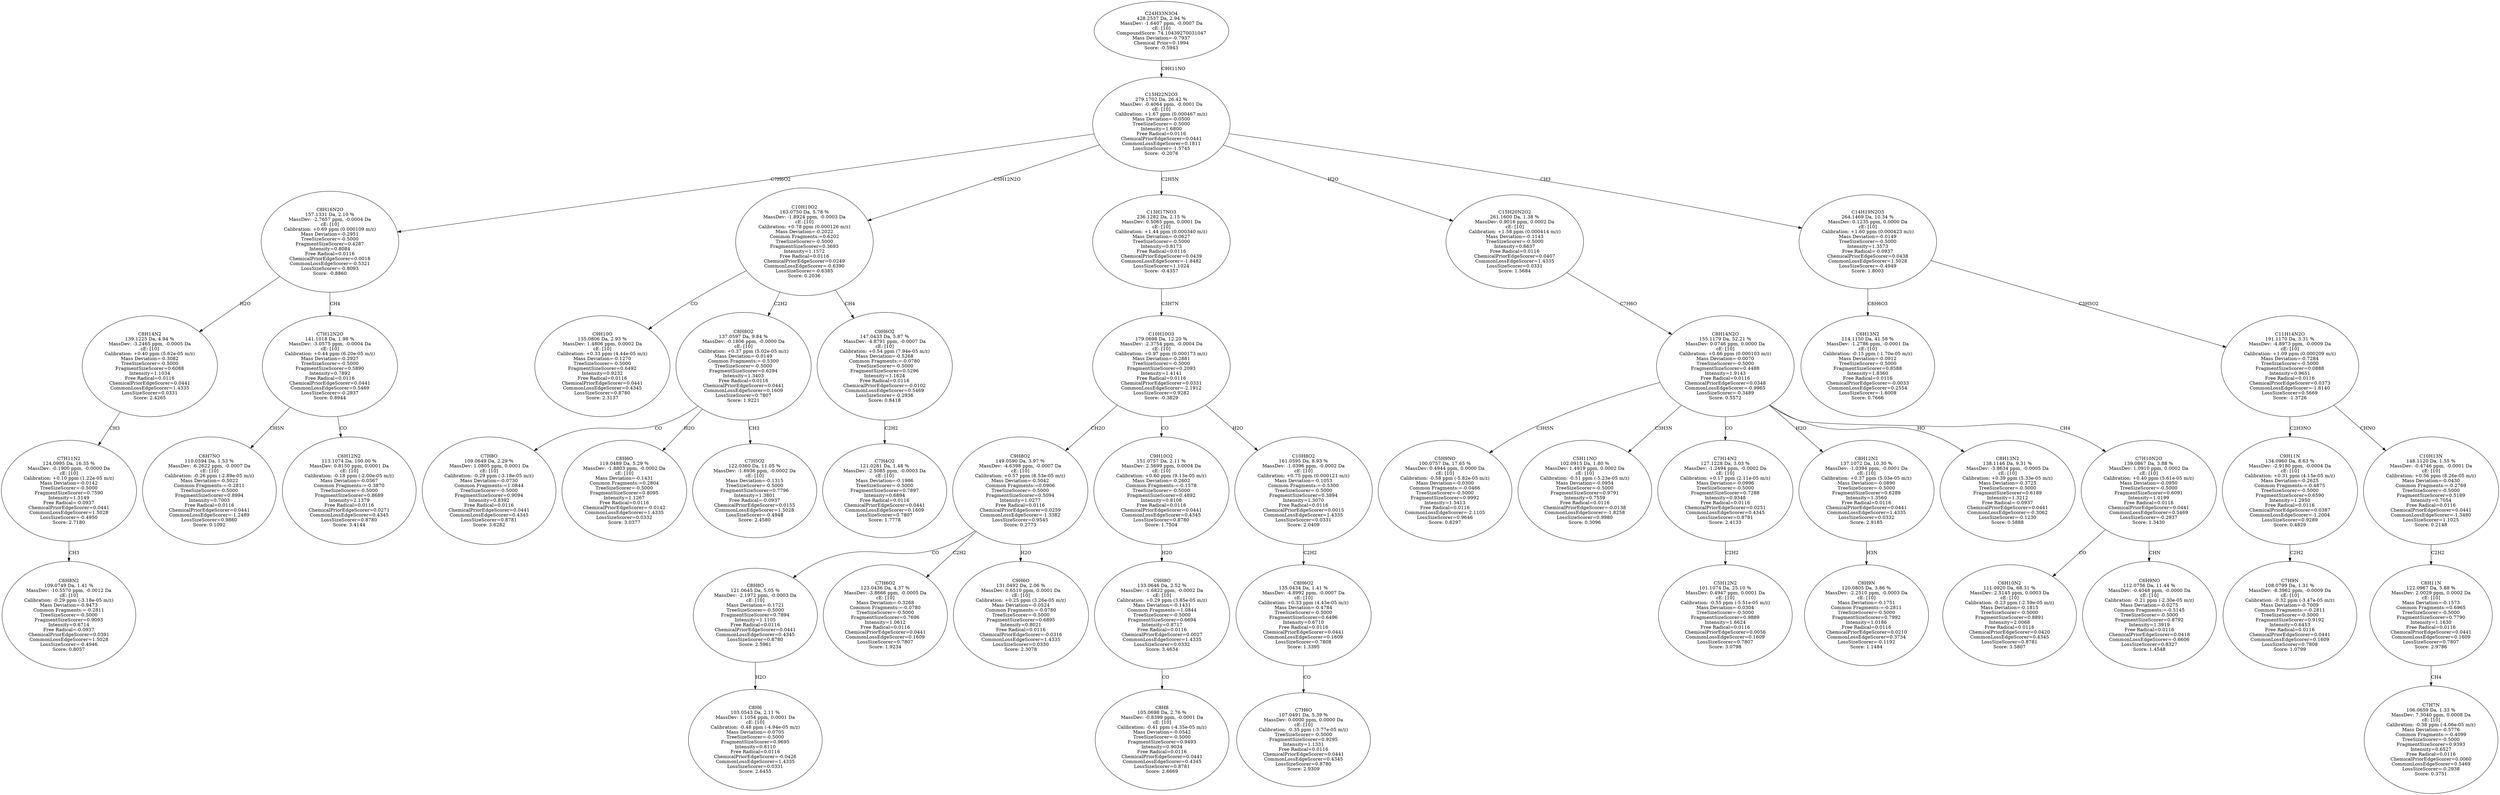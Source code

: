 strict digraph {
v1 [label="C6H8N2\n109.0749 Da, 1.41 %\nMassDev: -10.5570 ppm, -0.0012 Da\ncE: [10]\nCalibration: -0.29 ppm (-3.18e-05 m/z)\nMass Deviation=-0.9473\nCommon Fragments:=-0.2811\nTreeSizeScorer=-0.5000\nFragmentSizeScorer=0.9093\nIntensity=0.6714\nFree Radical=-0.0937\nChemicalPriorEdgeScorer=0.0391\nCommonLossEdgeScorer=1.5028\nLossSizeScorer=-0.4946\nScore: 0.8057"];
v2 [label="C7H11N2\n124.0995 Da, 16.35 %\nMassDev: -0.1900 ppm, -0.0000 Da\ncE: [10]\nCalibration: +0.10 ppm (1.22e-05 m/z)\nMass Deviation=-0.0142\nTreeSizeScorer=-0.5000\nFragmentSizeScorer=0.7590\nIntensity=1.5149\nFree Radical=-0.0937\nChemicalPriorEdgeScorer=0.0441\nCommonLossEdgeScorer=1.5028\nLossSizeScorer=-0.4950\nScore: 2.7180"];
v3 [label="C8H14N2\n139.1225 Da, 4.94 %\nMassDev: -3.2465 ppm, -0.0005 Da\ncE: [10]\nCalibration: +0.40 ppm (5.62e-05 m/z)\nMass Deviation=-0.3082\nTreeSizeScorer=-0.5000\nFragmentSizeScorer=0.6088\nIntensity=1.1034\nFree Radical=0.0116\nChemicalPriorEdgeScorer=0.0441\nCommonLossEdgeScorer=1.4335\nLossSizeScorer=0.0331\nScore: 2.4265"];
v4 [label="C6H7NO\n110.0594 Da, 1.53 %\nMassDev: -6.2622 ppm, -0.0007 Da\ncE: [10]\nCalibration: -0.26 ppm (-2.89e-05 m/z)\nMass Deviation=-0.5022\nCommon Fragments:=-0.2811\nTreeSizeScorer=-0.5000\nFragmentSizeScorer=0.8994\nIntensity=0.7003\nFree Radical=0.0116\nChemicalPriorEdgeScorer=0.0441\nCommonLossEdgeScorer=-1.2489\nLossSizeScorer=0.9860\nScore: 0.1092"];
v5 [label="C6H12N2\n113.1074 Da, 100.00 %\nMassDev: 0.8150 ppm, 0.0001 Da\ncE: [10]\nCalibration: -0.18 ppm (-2.00e-05 m/z)\nMass Deviation=-0.0567\nCommon Fragments:=-0.3870\nTreeSizeScorer=-0.5000\nFragmentSizeScorer=0.8689\nIntensity=2.1379\nFree Radical=0.0116\nChemicalPriorEdgeScorer=0.0271\nCommonLossEdgeScorer=0.4345\nLossSizeScorer=0.8780\nScore: 3.4144"];
v6 [label="C7H12N2O\n141.1018 Da, 1.98 %\nMassDev: -3.0575 ppm, -0.0004 Da\ncE: [10]\nCalibration: +0.44 ppm (6.20e-05 m/z)\nMass Deviation=-0.2927\nTreeSizeScorer=-0.5000\nFragmentSizeScorer=0.5890\nIntensity=0.7892\nFree Radical=0.0116\nChemicalPriorEdgeScorer=0.0441\nCommonLossEdgeScorer=0.5469\nLossSizeScorer=-0.2937\nScore: 0.8944"];
v7 [label="C8H16N2O\n157.1331 Da, 2.10 %\nMassDev: -2.7657 ppm, -0.0004 Da\ncE: [10]\nCalibration: +0.69 ppm (0.000109 m/z)\nMass Deviation=-0.2951\nTreeSizeScorer=-0.5000\nFragmentSizeScorer=0.4287\nIntensity=0.8084\nFree Radical=0.0116\nChemicalPriorEdgeScorer=0.0018\nCommonLossEdgeScorer=-0.5321\nLossSizeScorer=-0.8093\nScore: -0.8860"];
v8 [label="C9H10O\n135.0806 Da, 2.93 %\nMassDev: 1.4806 ppm, 0.0002 Da\ncE: [10]\nCalibration: +0.33 ppm (4.44e-05 m/z)\nMass Deviation=-0.1270\nTreeSizeScorer=-0.5000\nFragmentSizeScorer=0.6492\nIntensity=0.9232\nFree Radical=0.0116\nChemicalPriorEdgeScorer=0.0441\nCommonLossEdgeScorer=0.4345\nLossSizeScorer=0.8780\nScore: 2.3137"];
v9 [label="C7H8O\n109.0649 Da, 2.29 %\nMassDev: 1.0805 ppm, 0.0001 Da\ncE: [10]\nCalibration: -0.29 ppm (-3.18e-05 m/z)\nMass Deviation=-0.0730\nCommon Fragments:=1.0844\nTreeSizeScorer=-0.5000\nFragmentSizeScorer=0.9094\nIntensity=0.8392\nFree Radical=0.0116\nChemicalPriorEdgeScorer=0.0441\nCommonLossEdgeScorer=0.4345\nLossSizeScorer=0.8781\nScore: 3.6282"];
v10 [label="C8H6O\n119.0489 Da, 5.29 %\nMassDev: -1.8803 ppm, -0.0002 Da\ncE: [10]\nMass Deviation=-0.1431\nCommon Fragments:=0.2804\nTreeSizeScorer=-0.5000\nFragmentSizeScorer=0.8095\nIntensity=1.1267\nFree Radical=0.0116\nChemicalPriorEdgeScorer=-0.0142\nCommonLossEdgeScorer=1.4335\nLossSizeScorer=0.0332\nScore: 3.0377"];
v11 [label="C7H5O2\n122.0360 Da, 11.05 %\nMassDev: -1.6936 ppm, -0.0002 Da\ncE: [10]\nMass Deviation=-0.1315\nTreeSizeScorer=-0.5000\nFragmentSizeScorer=0.7796\nIntensity=1.3801\nFree Radical=-0.0937\nChemicalPriorEdgeScorer=0.0155\nCommonLossEdgeScorer=1.5028\nLossSizeScorer=-0.4948\nScore: 2.4580"];
v12 [label="C8H8O2\n137.0597 Da, 9.84 %\nMassDev: -0.1806 ppm, -0.0000 Da\ncE: [10]\nCalibration: +0.37 ppm (5.02e-05 m/z)\nMass Deviation=-0.0149\nCommon Fragments:=-0.5300\nTreeSizeScorer=-0.5000\nFragmentSizeScorer=0.6294\nIntensity=1.3403\nFree Radical=0.0116\nChemicalPriorEdgeScorer=0.0441\nCommonLossEdgeScorer=0.1609\nLossSizeScorer=0.7807\nScore: 1.9221"];
v13 [label="C7H4O2\n121.0281 Da, 1.48 %\nMassDev: -2.5085 ppm, -0.0003 Da\ncE: [10]\nMass Deviation=-0.1986\nTreeSizeScorer=-0.5000\nFragmentSizeScorer=0.7897\nIntensity=0.6894\nFree Radical=0.0116\nChemicalPriorEdgeScorer=0.0441\nCommonLossEdgeScorer=0.1609\nLossSizeScorer=0.7807\nScore: 1.7778"];
v14 [label="C9H6O2\n147.0433 Da, 5.87 %\nMassDev: -4.8791 ppm, -0.0007 Da\ncE: [10]\nCalibration: +0.54 ppm (7.94e-05 m/z)\nMass Deviation=-0.5268\nCommon Fragments:=-0.0780\nTreeSizeScorer=-0.5000\nFragmentSizeScorer=0.5296\nIntensity=1.1624\nFree Radical=0.0116\nChemicalPriorEdgeScorer=-0.0102\nCommonLossEdgeScorer=0.5469\nLossSizeScorer=-0.2936\nScore: 0.8418"];
v15 [label="C10H10O2\n163.0750 Da, 5.78 %\nMassDev: -1.8924 ppm, -0.0003 Da\ncE: [10]\nCalibration: +0.78 ppm (0.000126 m/z)\nMass Deviation=-0.2022\nCommon Fragments:=0.6202\nTreeSizeScorer=-0.5000\nFragmentSizeScorer=0.3693\nIntensity=1.1572\nFree Radical=0.0116\nChemicalPriorEdgeScorer=0.0249\nCommonLossEdgeScorer=-0.6390\nLossSizeScorer=-0.6385\nScore: 0.2036"];
v16 [label="C8H6\n103.0543 Da, 2.11 %\nMassDev: 1.1054 ppm, 0.0001 Da\ncE: [10]\nCalibration: -0.48 ppm (-4.94e-05 m/z)\nMass Deviation=-0.0705\nTreeSizeScorer=-0.5000\nFragmentSizeScorer=0.9695\nIntensity=0.8110\nFree Radical=0.0116\nChemicalPriorEdgeScorer=-0.0426\nCommonLossEdgeScorer=1.4335\nLossSizeScorer=0.0331\nScore: 2.6455"];
v17 [label="C8H8O\n121.0645 Da, 5.05 %\nMassDev: -2.1972 ppm, -0.0003 Da\ncE: [10]\nMass Deviation=-0.1721\nTreeSizeScorer=-0.5000\nFragmentSizeScorer=0.7894\nIntensity=1.1105\nFree Radical=0.0116\nChemicalPriorEdgeScorer=0.0441\nCommonLossEdgeScorer=0.4345\nLossSizeScorer=0.8780\nScore: 2.5961"];
v18 [label="C7H6O2\n123.0436 Da, 4.37 %\nMassDev: -3.8666 ppm, -0.0005 Da\ncE: [10]\nMass Deviation=-0.3268\nCommon Fragments:=-0.0780\nTreeSizeScorer=-0.5000\nFragmentSizeScorer=0.7696\nIntensity=1.0612\nFree Radical=0.0116\nChemicalPriorEdgeScorer=0.0441\nCommonLossEdgeScorer=0.1609\nLossSizeScorer=0.7807\nScore: 1.9234"];
v19 [label="C9H6O\n131.0492 Da, 2.06 %\nMassDev: 0.6510 ppm, 0.0001 Da\ncE: [10]\nCalibration: +0.25 ppm (3.26e-05 m/z)\nMass Deviation=-0.0524\nCommon Fragments:=-0.0780\nTreeSizeScorer=-0.5000\nFragmentSizeScorer=0.6895\nIntensity=0.8021\nFree Radical=0.0116\nChemicalPriorEdgeScorer=-0.0316\nCommonLossEdgeScorer=1.4335\nLossSizeScorer=0.0330\nScore: 2.3078"];
v20 [label="C9H8O2\n149.0590 Da, 3.97 %\nMassDev: -4.6398 ppm, -0.0007 Da\ncE: [10]\nCalibration: +0.57 ppm (8.53e-05 m/z)\nMass Deviation=-0.5042\nCommon Fragments:=0.0906\nTreeSizeScorer=-0.5000\nFragmentSizeScorer=0.5094\nIntensity=1.0277\nFree Radical=0.0116\nChemicalPriorEdgeScorer=0.0259\nCommonLossEdgeScorer=-1.3382\nLossSizeScorer=0.9545\nScore: 0.2773"];
v21 [label="C8H8\n105.0698 Da, 2.76 %\nMassDev: -0.8399 ppm, -0.0001 Da\ncE: [10]\nCalibration: -0.41 ppm (-4.35e-05 m/z)\nMass Deviation=-0.0542\nTreeSizeScorer=-0.5000\nFragmentSizeScorer=0.9493\nIntensity=0.9034\nFree Radical=0.0116\nChemicalPriorEdgeScorer=0.0441\nCommonLossEdgeScorer=0.4345\nLossSizeScorer=0.8781\nScore: 2.6669"];
v22 [label="C9H8O\n133.0646 Da, 2.52 %\nMassDev: -1.6822 ppm, -0.0002 Da\ncE: [10]\nCalibration: +0.29 ppm (3.85e-05 m/z)\nMass Deviation=-0.1431\nCommon Fragments:=1.0844\nTreeSizeScorer=-0.5000\nFragmentSizeScorer=0.6694\nIntensity=0.8717\nFree Radical=0.0116\nChemicalPriorEdgeScorer=0.0027\nCommonLossEdgeScorer=1.4335\nLossSizeScorer=0.0332\nScore: 3.4634"];
v23 [label="C9H10O2\n151.0757 Da, 2.11 %\nMassDev: 2.5699 ppm, 0.0004 Da\ncE: [10]\nCalibration: +0.60 ppm (9.13e-05 m/z)\nMass Deviation=-0.2602\nCommon Fragments:=-0.1578\nTreeSizeScorer=-0.5000\nFragmentSizeScorer=0.4892\nIntensity=0.8108\nFree Radical=0.0116\nChemicalPriorEdgeScorer=0.0441\nCommonLossEdgeScorer=0.4345\nLossSizeScorer=0.8780\nScore: 1.7504"];
v24 [label="C7H6O\n107.0491 Da, 5.39 %\nMassDev: 0.0000 ppm, 0.0000 Da\ncE: [10]\nCalibration: -0.35 ppm (-3.77e-05 m/z)\nTreeSizeScorer=-0.5000\nFragmentSizeScorer=0.9295\nIntensity=1.1331\nFree Radical=0.0116\nChemicalPriorEdgeScorer=0.0441\nCommonLossEdgeScorer=0.4345\nLossSizeScorer=0.8780\nScore: 2.9309"];
v25 [label="C8H6O2\n135.0434 Da, 1.41 %\nMassDev: -4.8992 ppm, -0.0007 Da\ncE: [10]\nCalibration: +0.33 ppm (4.43e-05 m/z)\nMass Deviation=-0.4784\nTreeSizeScorer=-0.5000\nFragmentSizeScorer=0.6496\nIntensity=0.6710\nFree Radical=0.0116\nChemicalPriorEdgeScorer=0.0441\nCommonLossEdgeScorer=0.1609\nLossSizeScorer=0.7808\nScore: 1.3395"];
v26 [label="C10H8O2\n161.0595 Da, 8.93 %\nMassDev: -1.0396 ppm, -0.0002 Da\ncE: [10]\nCalibration: +0.75 ppm (0.000121 m/z)\nMass Deviation=-0.1053\nCommon Fragments:=-0.5300\nTreeSizeScorer=-0.5000\nFragmentSizeScorer=0.3894\nIntensity=1.3070\nFree Radical=0.0116\nChemicalPriorEdgeScorer=0.0015\nCommonLossEdgeScorer=1.4335\nLossSizeScorer=0.0331\nScore: 2.0409"];
v27 [label="C10H10O3\n179.0698 Da, 12.20 %\nMassDev: -2.3754 ppm, -0.0004 Da\ncE: [10]\nCalibration: +0.97 ppm (0.000173 m/z)\nMass Deviation=-0.2881\nTreeSizeScorer=-0.5000\nFragmentSizeScorer=0.2093\nIntensity=1.4141\nFree Radical=0.0116\nChemicalPriorEdgeScorer=0.0331\nCommonLossEdgeScorer=-2.1912\nLossSizeScorer=0.9282\nScore: -0.3829"];
v28 [label="C13H17NO3\n236.1282 Da, 2.15 %\nMassDev: 0.5065 ppm, 0.0001 Da\ncE: [10]\nCalibration: +1.44 ppm (0.000340 m/z)\nMass Deviation=-0.0627\nTreeSizeScorer=-0.5000\nIntensity=0.8173\nFree Radical=0.0116\nChemicalPriorEdgeScorer=0.0439\nCommonLossEdgeScorer=-1.8482\nLossSizeScorer=1.1024\nScore: -0.4357"];
v29 [label="C5H9NO\n100.0757 Da, 17.65 %\nMassDev: 0.4944 ppm, 0.0000 Da\ncE: [10]\nCalibration: -0.58 ppm (-5.82e-05 m/z)\nMass Deviation=-0.0300\nCommon Fragments:=-0.0466\nTreeSizeScorer=-0.5000\nFragmentSizeScorer=0.9992\nIntensity=1.5413\nFree Radical=0.0116\nCommonLossEdgeScorer=-2.1105\nLossSizeScorer=0.9646\nScore: 0.8297"];
v30 [label="C5H11NO\n102.0915 Da, 1.80 %\nMassDev: 1.4919 ppm, 0.0002 Da\ncE: [10]\nCalibration: -0.51 ppm (-5.23e-05 m/z)\nMass Deviation=-0.0954\nTreeSizeScorer=-0.5000\nFragmentSizeScorer=0.9791\nIntensity=0.7559\nFree Radical=0.0116\nChemicalPriorEdgeScorer=-0.0138\nCommonLossEdgeScorer=-1.8258\nLossSizeScorer=0.9980\nScore: 0.3096"];
v31 [label="C5H12N2\n101.1074 Da, 25.10 %\nMassDev: 0.4947 ppm, 0.0001 Da\ncE: [10]\nCalibration: -0.55 ppm (-5.51e-05 m/z)\nMass Deviation=-0.0304\nTreeSizeScorer=-0.5000\nFragmentSizeScorer=0.9889\nIntensity=1.6624\nFree Radical=0.0116\nChemicalPriorEdgeScorer=0.0056\nCommonLossEdgeScorer=0.1609\nLossSizeScorer=0.7807\nScore: 3.0798"];
v32 [label="C7H14N2\n127.1228 Da, 3.03 %\nMassDev: -1.2494 ppm, -0.0002 Da\ncE: [10]\nCalibration: +0.17 ppm (2.11e-05 m/z)\nMass Deviation=-0.0996\nTreeSizeScorer=-0.5000\nFragmentSizeScorer=0.7288\nIntensity=0.9348\nFree Radical=0.0116\nChemicalPriorEdgeScorer=0.0251\nCommonLossEdgeScorer=0.4345\nLossSizeScorer=0.8781\nScore: 2.4133"];
v33 [label="C8H9N\n120.0805 Da, 3.86 %\nMassDev: -2.2510 ppm, -0.0003 Da\ncE: [10]\nMass Deviation=-0.1751\nCommon Fragments:=-0.2811\nTreeSizeScorer=-0.5000\nFragmentSizeScorer=0.7992\nIntensity=1.0186\nFree Radical=0.0116\nChemicalPriorEdgeScorer=0.0210\nCommonLossEdgeScorer=0.3734\nLossSizeScorer=-0.1192\nScore: 1.1484"];
v34 [label="C8H12N2\n137.1072 Da, 10.30 %\nMassDev: -1.0394 ppm, -0.0001 Da\ncE: [10]\nCalibration: +0.37 ppm (5.03e-05 m/z)\nMass Deviation=-0.0890\nTreeSizeScorer=-0.5000\nFragmentSizeScorer=0.6289\nIntensity=1.3560\nFree Radical=0.0116\nChemicalPriorEdgeScorer=0.0441\nCommonLossEdgeScorer=1.4335\nLossSizeScorer=0.0332\nScore: 2.9185"];
v35 [label="C8H13N2\n138.1146 Da, 9.31 %\nMassDev: -3.8634 ppm, -0.0005 Da\ncE: [10]\nCalibration: +0.39 ppm (5.33e-05 m/z)\nMass Deviation=-0.3725\nTreeSizeScorer=-0.5000\nFragmentSizeScorer=0.6189\nIntensity=1.3212\nFree Radical=-0.0937\nChemicalPriorEdgeScorer=0.0441\nCommonLossEdgeScorer=-0.3062\nLossSizeScorer=-0.1230\nScore: 0.5888"];
v36 [label="C6H10N2\n111.0920 Da, 68.31 %\nMassDev: 2.5145 ppm, 0.0003 Da\ncE: [10]\nCalibration: -0.23 ppm (-2.59e-05 m/z)\nMass Deviation=-0.1815\nTreeSizeScorer=-0.5000\nFragmentSizeScorer=0.8891\nIntensity=2.0068\nFree Radical=0.0116\nChemicalPriorEdgeScorer=0.0420\nCommonLossEdgeScorer=0.4345\nLossSizeScorer=0.8781\nScore: 3.5807"];
v37 [label="C6H9NO\n112.0756 Da, 11.44 %\nMassDev: -0.4048 ppm, -0.0000 Da\ncE: [10]\nCalibration: -0.21 ppm (-2.30e-05 m/z)\nMass Deviation=-0.0275\nCommon Fragments:=-0.5145\nTreeSizeScorer=-0.5000\nFragmentSizeScorer=0.8792\nIntensity=1.3919\nFree Radical=0.0116\nChemicalPriorEdgeScorer=0.0418\nCommonLossEdgeScorer=-0.6606\nLossSizeScorer=0.8327\nScore: 1.4548"];
v38 [label="C7H10N2O\n139.0867 Da, 3.88 %\nMassDev: 1.0910 ppm, 0.0002 Da\ncE: [10]\nCalibration: +0.40 ppm (5.61e-05 m/z)\nMass Deviation=-0.0950\nTreeSizeScorer=-0.5000\nFragmentSizeScorer=0.6091\nIntensity=1.0199\nFree Radical=0.0116\nChemicalPriorEdgeScorer=0.0441\nCommonLossEdgeScorer=0.5469\nLossSizeScorer=-0.2937\nScore: 1.3430"];
v39 [label="C8H14N2O\n155.1179 Da, 52.21 %\nMassDev: 0.0746 ppm, 0.0000 Da\ncE: [10]\nCalibration: +0.66 ppm (0.000103 m/z)\nMass Deviation=-0.0070\nTreeSizeScorer=-0.5000\nFragmentSizeScorer=0.4488\nIntensity=1.9143\nFree Radical=0.0116\nChemicalPriorEdgeScorer=0.0348\nCommonLossEdgeScorer=-0.9965\nLossSizeScorer=-0.3489\nScore: 0.5572"];
v40 [label="C15H20N2O2\n261.1600 Da, 1.38 %\nMassDev: 0.9016 ppm, 0.0002 Da\ncE: [10]\nCalibration: +1.58 ppm (0.000414 m/z)\nMass Deviation=-0.1143\nTreeSizeScorer=-0.5000\nIntensity=0.6637\nFree Radical=0.0116\nChemicalPriorEdgeScorer=0.0407\nCommonLossEdgeScorer=1.4335\nLossSizeScorer=0.0331\nScore: 1.5684"];
v41 [label="C6H13N2\n114.1150 Da, 41.58 %\nMassDev: -1.2786 ppm, -0.0001 Da\ncE: [10]\nCalibration: -0.15 ppm (-1.70e-05 m/z)\nMass Deviation=-0.0912\nTreeSizeScorer=-0.5000\nFragmentSizeScorer=0.8588\nIntensity=1.8360\nFree Radical=0.0116\nChemicalPriorEdgeScorer=-0.0033\nCommonLossEdgeScorer=0.2554\nLossSizeScorer=-1.6008\nScore: 0.7666"];
v42 [label="C7H9N\n108.0799 Da, 1.31 %\nMassDev: -8.3962 ppm, -0.0009 Da\ncE: [10]\nCalibration: -0.32 ppm (-3.47e-05 m/z)\nMass Deviation=-0.7009\nCommon Fragments:=-0.2811\nTreeSizeScorer=-0.5000\nFragmentSizeScorer=0.9192\nIntensity=0.6453\nFree Radical=0.0116\nChemicalPriorEdgeScorer=0.0441\nCommonLossEdgeScorer=0.1609\nLossSizeScorer=0.7808\nScore: 1.0799"];
v43 [label="C9H11N\n134.0960 Da, 8.63 %\nMassDev: -2.9180 ppm, -0.0004 Da\ncE: [10]\nCalibration: +0.31 ppm (4.15e-05 m/z)\nMass Deviation=-0.2625\nCommon Fragments:=-0.4875\nTreeSizeScorer=-0.5000\nFragmentSizeScorer=0.6590\nIntensity=1.2950\nFree Radical=0.0116\nChemicalPriorEdgeScorer=0.0387\nCommonLossEdgeScorer=-1.2004\nLossSizeScorer=0.9289\nScore: 0.4829"];
v44 [label="C7H7N\n106.0659 Da, 1.33 %\nMassDev: 7.3040 ppm, 0.0008 Da\ncE: [10]\nCalibration: -0.38 ppm (-4.06e-05 m/z)\nMass Deviation=-0.5776\nCommon Fragments:=-0.4099\nTreeSizeScorer=-0.5000\nFragmentSizeScorer=0.9393\nIntensity=0.6527\nFree Radical=0.0116\nChemicalPriorEdgeScorer=0.0060\nCommonLossEdgeScorer=0.5469\nLossSizeScorer=-0.2938\nScore: 0.3751"];
v45 [label="C8H11N\n122.0967 Da, 5.88 %\nMassDev: 2.0029 ppm, 0.0002 Da\ncE: [10]\nMass Deviation=-0.1573\nCommon Fragments:=0.6965\nTreeSizeScorer=-0.5000\nFragmentSizeScorer=0.7790\nIntensity=1.1630\nFree Radical=0.0116\nChemicalPriorEdgeScorer=0.0441\nCommonLossEdgeScorer=0.1609\nLossSizeScorer=0.7807\nScore: 2.9786"];
v46 [label="C10H13N\n148.1120 Da, 1.55 %\nMassDev: -0.4746 ppm, -0.0001 Da\ncE: [10]\nCalibration: +0.56 ppm (8.26e-05 m/z)\nMass Deviation=-0.0430\nCommon Fragments:=-0.2769\nTreeSizeScorer=-0.5000\nFragmentSizeScorer=0.5189\nIntensity=0.7054\nFree Radical=0.0116\nChemicalPriorEdgeScorer=0.0441\nCommonLossEdgeScorer=-1.3480\nLossSizeScorer=1.1025\nScore: 0.2148"];
v47 [label="C11H14N2O\n191.1170 Da, 3.31 %\nMassDev: -4.8973 ppm, -0.0009 Da\ncE: [10]\nCalibration: +1.09 ppm (0.000209 m/z)\nMass Deviation=-0.7284\nTreeSizeScorer=-0.5000\nFragmentSizeScorer=0.0888\nIntensity=0.9651\nFree Radical=0.0116\nChemicalPriorEdgeScorer=0.0373\nCommonLossEdgeScorer=-1.8140\nLossSizeScorer=0.5669\nScore: -1.3726"];
v48 [label="C14H19N2O3\n264.1469 Da, 10.34 %\nMassDev: 0.1235 ppm, 0.0000 Da\ncE: [10]\nCalibration: +1.60 ppm (0.000423 m/z)\nMass Deviation=-0.0149\nTreeSizeScorer=-0.5000\nIntensity=1.3573\nFree Radical=-0.0937\nChemicalPriorEdgeScorer=0.0438\nCommonLossEdgeScorer=1.5028\nLossSizeScorer=-0.4949\nScore: 1.8003"];
v49 [label="C15H22N2O3\n279.1702 Da, 26.42 %\nMassDev: -0.4064 ppm, -0.0001 Da\ncE: [10]\nCalibration: +1.67 ppm (0.000467 m/z)\nMass Deviation=-0.0500\nTreeSizeScorer=-0.5000\nIntensity=1.6800\nFree Radical=0.0116\nChemicalPriorEdgeScorer=0.0441\nCommonLossEdgeScorer=0.1811\nLossSizeScorer=-1.5745\nScore: -0.2076"];
v50 [label="C24H33N3O4\n428.2537 Da, 2.94 %\nMassDev: -1.6407 ppm, -0.0007 Da\ncE: [10]\nCompoundScore: 74.10439270031047\nMass Deviation=-0.7937\nChemical Prior=0.1994\nScore: -0.5943"];
v2 -> v1 [label="CH3"];
v3 -> v2 [label="CH3"];
v7 -> v3 [label="H2O"];
v6 -> v4 [label="CH5N"];
v6 -> v5 [label="CO"];
v7 -> v6 [label="CH4"];
v49 -> v7 [label="C7H6O2"];
v15 -> v8 [label="CO"];
v12 -> v9 [label="CO"];
v12 -> v10 [label="H2O"];
v12 -> v11 [label="CH3"];
v15 -> v12 [label="C2H2"];
v14 -> v13 [label="C2H2"];
v15 -> v14 [label="CH4"];
v49 -> v15 [label="C5H12N2O"];
v17 -> v16 [label="H2O"];
v20 -> v17 [label="CO"];
v20 -> v18 [label="C2H2"];
v20 -> v19 [label="H2O"];
v27 -> v20 [label="CH2O"];
v22 -> v21 [label="CO"];
v23 -> v22 [label="H2O"];
v27 -> v23 [label="CO"];
v25 -> v24 [label="CO"];
v26 -> v25 [label="C2H2"];
v27 -> v26 [label="H2O"];
v28 -> v27 [label="C3H7N"];
v49 -> v28 [label="C2H5N"];
v39 -> v29 [label="C3H5N"];
v39 -> v30 [label="C3H3N"];
v32 -> v31 [label="C2H2"];
v39 -> v32 [label="CO"];
v34 -> v33 [label="H3N"];
v39 -> v34 [label="H2O"];
v39 -> v35 [label="HO"];
v38 -> v36 [label="CO"];
v38 -> v37 [label="CHN"];
v39 -> v38 [label="CH4"];
v40 -> v39 [label="C7H6O"];
v49 -> v40 [label="H2O"];
v48 -> v41 [label="C8H6O3"];
v43 -> v42 [label="C2H2"];
v47 -> v43 [label="C2H3NO"];
v45 -> v44 [label="CH4"];
v46 -> v45 [label="C2H2"];
v47 -> v46 [label="CHNO"];
v48 -> v47 [label="C3H5O2"];
v49 -> v48 [label="CH3"];
v50 -> v49 [label="C9H11NO"];
}